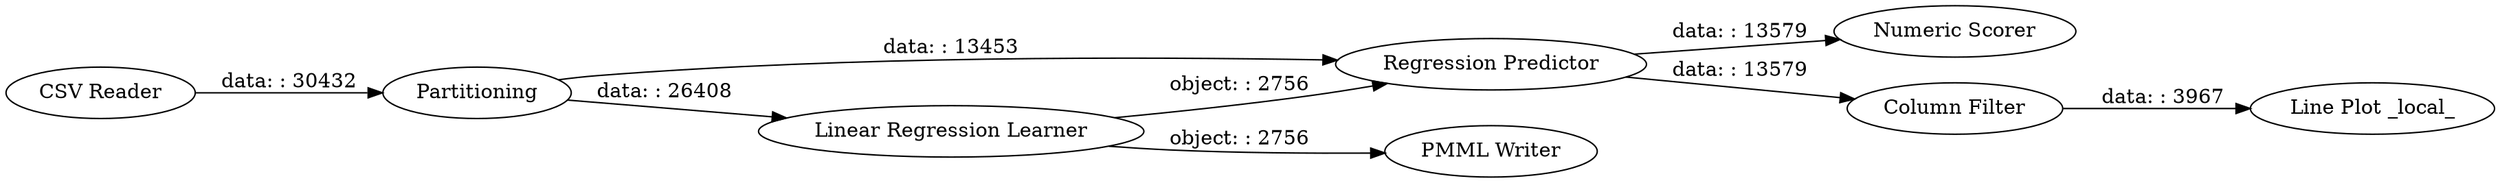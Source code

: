 digraph {
	"1540313693805407597_4" [label="Regression Predictor"]
	"1540313693805407597_8" [label=Partitioning]
	"1540313693805407597_9" [label="Numeric Scorer"]
	"1540313693805407597_6" [label="Line Plot _local_"]
	"1540313693805407597_3" [label="Linear Regression Learner"]
	"1540313693805407597_1" [label="CSV Reader"]
	"1540313693805407597_7" [label="Column Filter"]
	"1540313693805407597_10" [label="PMML Writer"]
	"1540313693805407597_8" -> "1540313693805407597_4" [label="data: : 13453"]
	"1540313693805407597_4" -> "1540313693805407597_7" [label="data: : 13579"]
	"1540313693805407597_8" -> "1540313693805407597_3" [label="data: : 26408"]
	"1540313693805407597_7" -> "1540313693805407597_6" [label="data: : 3967"]
	"1540313693805407597_1" -> "1540313693805407597_8" [label="data: : 30432"]
	"1540313693805407597_4" -> "1540313693805407597_9" [label="data: : 13579"]
	"1540313693805407597_3" -> "1540313693805407597_4" [label="object: : 2756"]
	"1540313693805407597_3" -> "1540313693805407597_10" [label="object: : 2756"]
	rankdir=LR
}
